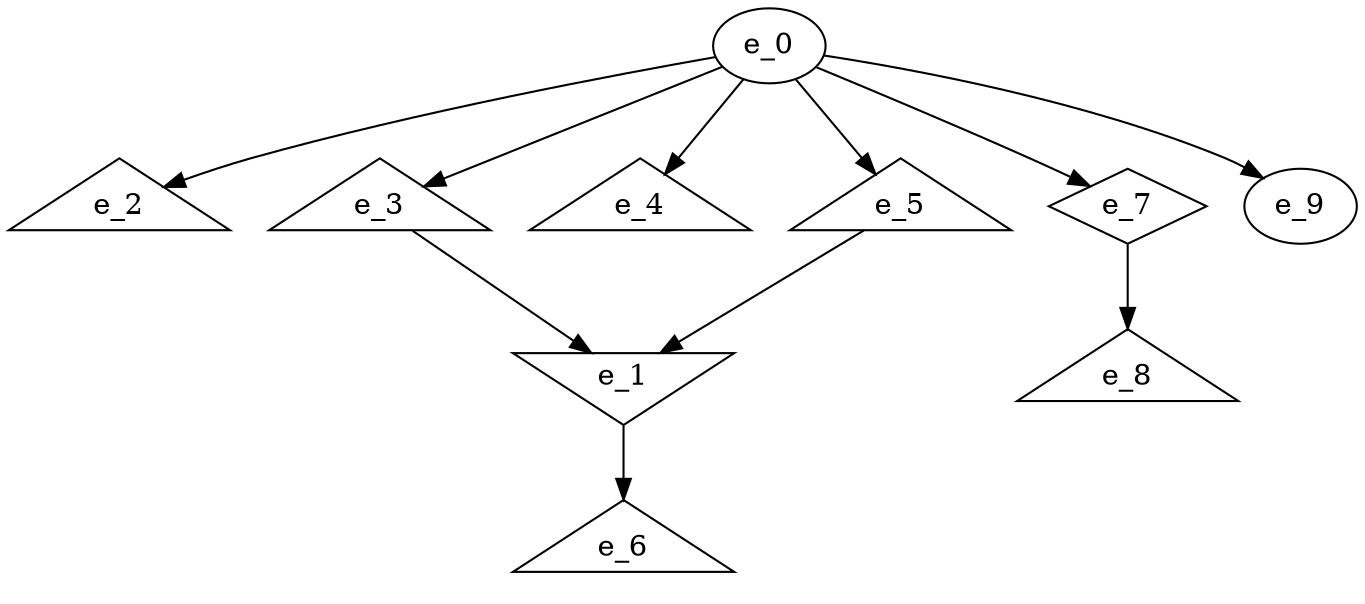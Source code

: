 digraph control_path {
  e_0: entry_node : n ;
  e_1 [shape = invtriangle];
  e_2 [shape = triangle];
  e_3 [shape = triangle];
  e_4 [shape = triangle];
  e_5 [shape = triangle];
  e_6 [shape = triangle];
  e_7 [shape = diamond];
  e_8 [shape = triangle];
  e_9: exit_node : s ;
  e_5 -> e_1;
  e_3 -> e_1;
  e_0 -> e_2;
  e_0 -> e_3;
  e_0 -> e_4;
  e_0 -> e_5;
  e_1 -> e_6;
  e_0 -> e_7;
  e_7 -> e_8;
  e_0 -> e_9;
}
